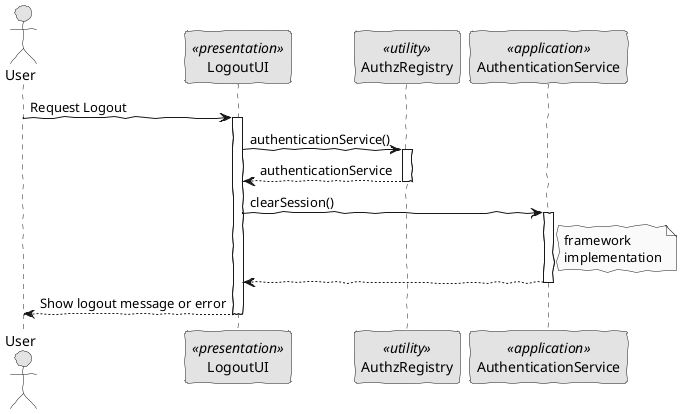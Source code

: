 @startuml
skinparam handwritten true
skinparam monochrome true
skinparam packageStyle rect
skinparam defaultFontName FG Virgil
skinparam shadowing false

actor "User" as USER
participant LogoutUI as UI <<presentation>>
participant AuthzRegistry as Registry <<utility>>
participant AuthenticationService as AuthService <<application>>

USER -> UI : Request Logout
activate UI

UI -> Registry : authenticationService()
activate Registry
Registry --> UI : authenticationService
deactivate Registry

UI -> AuthService : clearSession()
activate AuthService

note right of AuthService : framework\nimplementation

AuthService --> UI :
deactivate AuthService

UI --> USER : Show logout message or error
deactivate UI

@enduml
